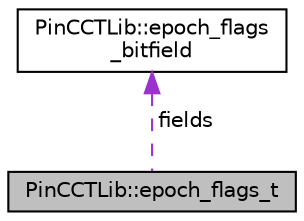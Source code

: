 digraph "PinCCTLib::epoch_flags_t"
{
 // INTERACTIVE_SVG=YES
  edge [fontname="Helvetica",fontsize="10",labelfontname="Helvetica",labelfontsize="10"];
  node [fontname="Helvetica",fontsize="10",shape=record];
  Node1 [label="PinCCTLib::epoch_flags_t",height=0.2,width=0.4,color="black", fillcolor="grey75", style="filled" fontcolor="black"];
  Node2 -> Node1 [dir="back",color="darkorchid3",fontsize="10",style="dashed",label=" fields" ,fontname="Helvetica"];
  Node2 [label="PinCCTLib::epoch_flags\l_bitfield",height=0.2,width=0.4,color="black", fillcolor="white", style="filled",URL="$structPinCCTLib_1_1epoch__flags__bitfield.html"];
}
